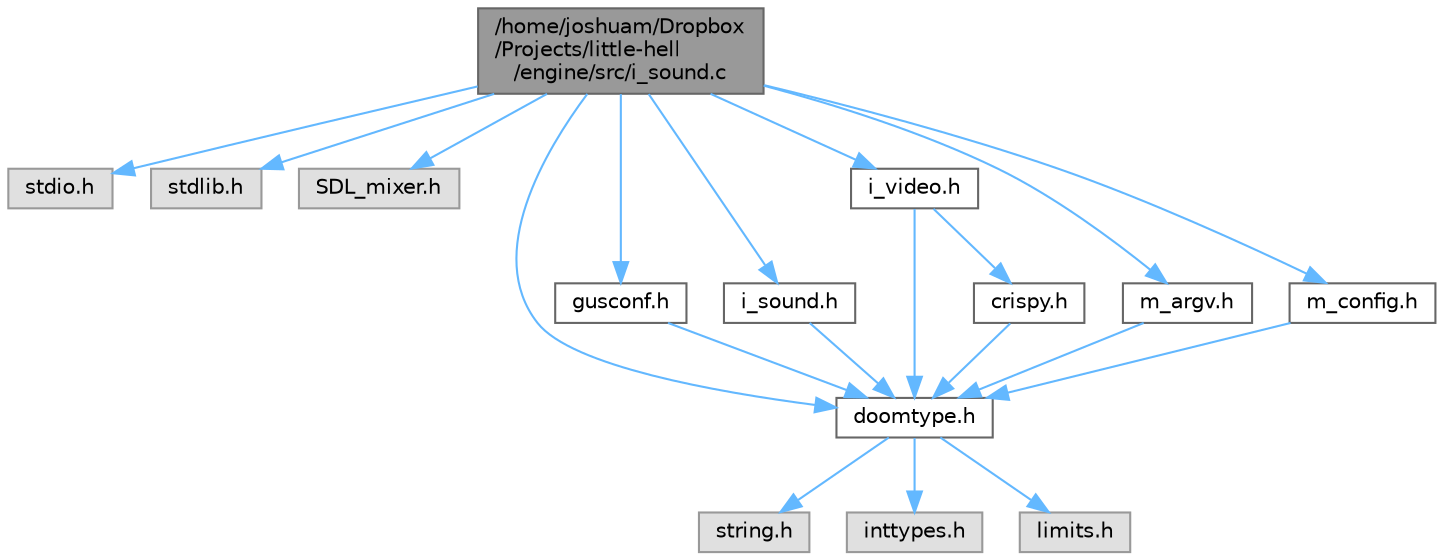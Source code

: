 digraph "/home/joshuam/Dropbox/Projects/little-hell/engine/src/i_sound.c"
{
 // LATEX_PDF_SIZE
  bgcolor="transparent";
  edge [fontname=Helvetica,fontsize=10,labelfontname=Helvetica,labelfontsize=10];
  node [fontname=Helvetica,fontsize=10,shape=box,height=0.2,width=0.4];
  Node1 [label="/home/joshuam/Dropbox\l/Projects/little-hell\l/engine/src/i_sound.c",height=0.2,width=0.4,color="gray40", fillcolor="grey60", style="filled", fontcolor="black",tooltip=" "];
  Node1 -> Node2 [color="steelblue1",style="solid"];
  Node2 [label="stdio.h",height=0.2,width=0.4,color="grey60", fillcolor="#E0E0E0", style="filled",tooltip=" "];
  Node1 -> Node3 [color="steelblue1",style="solid"];
  Node3 [label="stdlib.h",height=0.2,width=0.4,color="grey60", fillcolor="#E0E0E0", style="filled",tooltip=" "];
  Node1 -> Node4 [color="steelblue1",style="solid"];
  Node4 [label="SDL_mixer.h",height=0.2,width=0.4,color="grey60", fillcolor="#E0E0E0", style="filled",tooltip=" "];
  Node1 -> Node5 [color="steelblue1",style="solid"];
  Node5 [label="doomtype.h",height=0.2,width=0.4,color="grey40", fillcolor="white", style="filled",URL="$doomtype_8h.html",tooltip=" "];
  Node5 -> Node6 [color="steelblue1",style="solid"];
  Node6 [label="string.h",height=0.2,width=0.4,color="grey60", fillcolor="#E0E0E0", style="filled",tooltip=" "];
  Node5 -> Node7 [color="steelblue1",style="solid"];
  Node7 [label="inttypes.h",height=0.2,width=0.4,color="grey60", fillcolor="#E0E0E0", style="filled",tooltip=" "];
  Node5 -> Node8 [color="steelblue1",style="solid"];
  Node8 [label="limits.h",height=0.2,width=0.4,color="grey60", fillcolor="#E0E0E0", style="filled",tooltip=" "];
  Node1 -> Node9 [color="steelblue1",style="solid"];
  Node9 [label="gusconf.h",height=0.2,width=0.4,color="grey40", fillcolor="white", style="filled",URL="$gusconf_8h.html",tooltip=" "];
  Node9 -> Node5 [color="steelblue1",style="solid"];
  Node1 -> Node10 [color="steelblue1",style="solid"];
  Node10 [label="i_sound.h",height=0.2,width=0.4,color="grey40", fillcolor="white", style="filled",URL="$i__sound_8h.html",tooltip=" "];
  Node10 -> Node5 [color="steelblue1",style="solid"];
  Node1 -> Node11 [color="steelblue1",style="solid"];
  Node11 [label="i_video.h",height=0.2,width=0.4,color="grey40", fillcolor="white", style="filled",URL="$i__video_8h.html",tooltip=" "];
  Node11 -> Node5 [color="steelblue1",style="solid"];
  Node11 -> Node12 [color="steelblue1",style="solid"];
  Node12 [label="crispy.h",height=0.2,width=0.4,color="grey40", fillcolor="white", style="filled",URL="$crispy_8h.html",tooltip=" "];
  Node12 -> Node5 [color="steelblue1",style="solid"];
  Node1 -> Node13 [color="steelblue1",style="solid"];
  Node13 [label="m_argv.h",height=0.2,width=0.4,color="grey40", fillcolor="white", style="filled",URL="$m__argv_8h.html",tooltip=" "];
  Node13 -> Node5 [color="steelblue1",style="solid"];
  Node1 -> Node14 [color="steelblue1",style="solid"];
  Node14 [label="m_config.h",height=0.2,width=0.4,color="grey40", fillcolor="white", style="filled",URL="$m__config_8h.html",tooltip=" "];
  Node14 -> Node5 [color="steelblue1",style="solid"];
}
